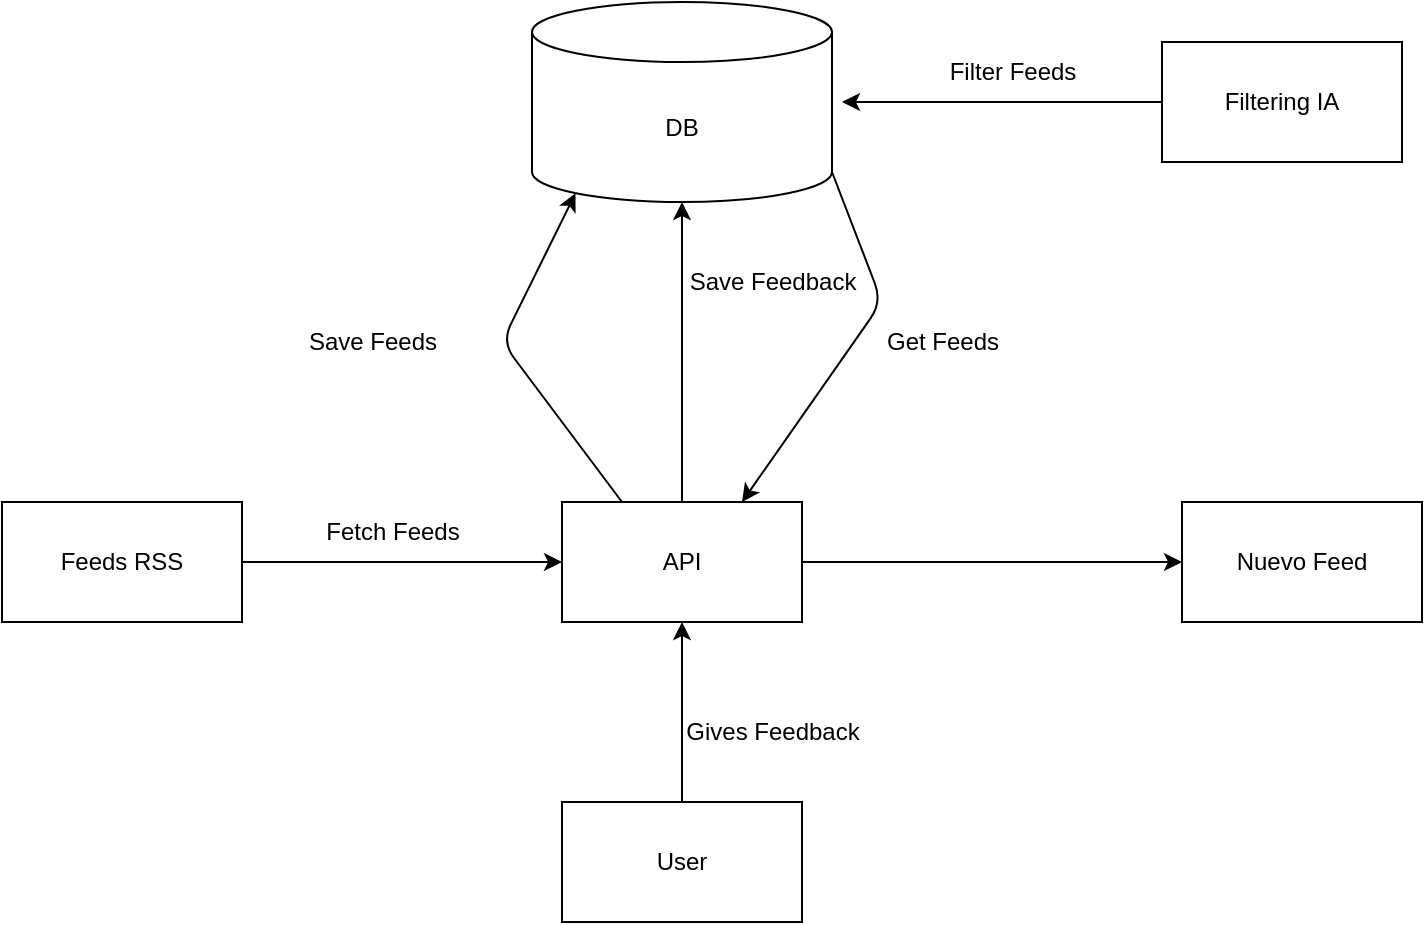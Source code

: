 <mxfile>
    <diagram id="1E9rdF3Aek1C-I_CXGtN" name="Page-1">
        <mxGraphModel dx="1160" dy="765" grid="1" gridSize="10" guides="1" tooltips="1" connect="1" arrows="1" fold="1" page="1" pageScale="1" pageWidth="850" pageHeight="1100" math="0" shadow="0">
            <root>
                <mxCell id="0"/>
                <mxCell id="1" parent="0"/>
                <mxCell id="8" style="edgeStyle=none;html=1;exitX=1;exitY=0.5;exitDx=0;exitDy=0;entryX=0;entryY=0.5;entryDx=0;entryDy=0;" edge="1" parent="1" source="2" target="7">
                    <mxGeometry relative="1" as="geometry"/>
                </mxCell>
                <mxCell id="2" value="Feeds RSS" style="rounded=0;whiteSpace=wrap;html=1;" vertex="1" parent="1">
                    <mxGeometry x="20" y="270" width="120" height="60" as="geometry"/>
                </mxCell>
                <mxCell id="12" style="edgeStyle=none;html=1;exitX=1;exitY=1;exitDx=0;exitDy=-15;exitPerimeter=0;entryX=0.75;entryY=0;entryDx=0;entryDy=0;" edge="1" parent="1" source="3" target="7">
                    <mxGeometry relative="1" as="geometry">
                        <Array as="points">
                            <mxPoint x="460" y="170"/>
                        </Array>
                    </mxGeometry>
                </mxCell>
                <mxCell id="3" value="DB" style="shape=cylinder3;whiteSpace=wrap;html=1;boundedLbl=1;backgroundOutline=1;size=15;" vertex="1" parent="1">
                    <mxGeometry x="285" y="20" width="150" height="100" as="geometry"/>
                </mxCell>
                <mxCell id="5" value="Nuevo Feed" style="rounded=0;whiteSpace=wrap;html=1;" vertex="1" parent="1">
                    <mxGeometry x="610" y="270" width="120" height="60" as="geometry"/>
                </mxCell>
                <mxCell id="10" style="edgeStyle=none;html=1;exitX=0.25;exitY=0;exitDx=0;exitDy=0;entryX=0.145;entryY=1;entryDx=0;entryDy=-4.35;entryPerimeter=0;" edge="1" parent="1" source="7" target="3">
                    <mxGeometry relative="1" as="geometry">
                        <Array as="points">
                            <mxPoint x="270" y="190"/>
                        </Array>
                    </mxGeometry>
                </mxCell>
                <mxCell id="14" style="edgeStyle=none;html=1;exitX=1;exitY=0.5;exitDx=0;exitDy=0;" edge="1" parent="1" source="7" target="5">
                    <mxGeometry relative="1" as="geometry"/>
                </mxCell>
                <mxCell id="20" style="edgeStyle=none;html=1;exitX=0.5;exitY=0;exitDx=0;exitDy=0;entryX=0.5;entryY=1;entryDx=0;entryDy=0;entryPerimeter=0;" edge="1" parent="1" source="7" target="3">
                    <mxGeometry relative="1" as="geometry">
                        <mxPoint x="360" y="130" as="targetPoint"/>
                    </mxGeometry>
                </mxCell>
                <mxCell id="7" value="API" style="rounded=0;whiteSpace=wrap;html=1;" vertex="1" parent="1">
                    <mxGeometry x="300" y="270" width="120" height="60" as="geometry"/>
                </mxCell>
                <mxCell id="9" value="Fetch Feeds" style="text;html=1;align=center;verticalAlign=middle;resizable=0;points=[];autosize=1;strokeColor=none;fillColor=none;" vertex="1" parent="1">
                    <mxGeometry x="170" y="270" width="90" height="30" as="geometry"/>
                </mxCell>
                <mxCell id="11" value="Save Feeds" style="text;html=1;align=center;verticalAlign=middle;resizable=0;points=[];autosize=1;strokeColor=none;fillColor=none;" vertex="1" parent="1">
                    <mxGeometry x="160" y="175" width="90" height="30" as="geometry"/>
                </mxCell>
                <mxCell id="13" value="Get Feeds" style="text;html=1;align=center;verticalAlign=middle;resizable=0;points=[];autosize=1;strokeColor=none;fillColor=none;" vertex="1" parent="1">
                    <mxGeometry x="450" y="175" width="80" height="30" as="geometry"/>
                </mxCell>
                <mxCell id="16" style="edgeStyle=none;html=1;" edge="1" parent="1" source="15">
                    <mxGeometry relative="1" as="geometry">
                        <mxPoint x="440" y="70" as="targetPoint"/>
                    </mxGeometry>
                </mxCell>
                <mxCell id="15" value="Filtering IA" style="rounded=0;whiteSpace=wrap;html=1;" vertex="1" parent="1">
                    <mxGeometry x="600" y="40" width="120" height="60" as="geometry"/>
                </mxCell>
                <mxCell id="17" value="Filter Feeds" style="text;html=1;align=center;verticalAlign=middle;resizable=0;points=[];autosize=1;strokeColor=none;fillColor=none;" vertex="1" parent="1">
                    <mxGeometry x="480" y="40" width="90" height="30" as="geometry"/>
                </mxCell>
                <mxCell id="19" style="edgeStyle=none;html=1;exitX=0.5;exitY=0;exitDx=0;exitDy=0;entryX=0.5;entryY=1;entryDx=0;entryDy=0;" edge="1" parent="1" source="18" target="7">
                    <mxGeometry relative="1" as="geometry"/>
                </mxCell>
                <mxCell id="18" value="User" style="rounded=0;whiteSpace=wrap;html=1;" vertex="1" parent="1">
                    <mxGeometry x="300" y="420" width="120" height="60" as="geometry"/>
                </mxCell>
                <mxCell id="21" value="Save Feedback" style="text;html=1;align=center;verticalAlign=middle;resizable=0;points=[];autosize=1;strokeColor=none;fillColor=none;" vertex="1" parent="1">
                    <mxGeometry x="350" y="145" width="110" height="30" as="geometry"/>
                </mxCell>
                <mxCell id="22" value="Gives Feedback" style="text;html=1;align=center;verticalAlign=middle;resizable=0;points=[];autosize=1;strokeColor=none;fillColor=none;" vertex="1" parent="1">
                    <mxGeometry x="350" y="370" width="110" height="30" as="geometry"/>
                </mxCell>
            </root>
        </mxGraphModel>
    </diagram>
</mxfile>